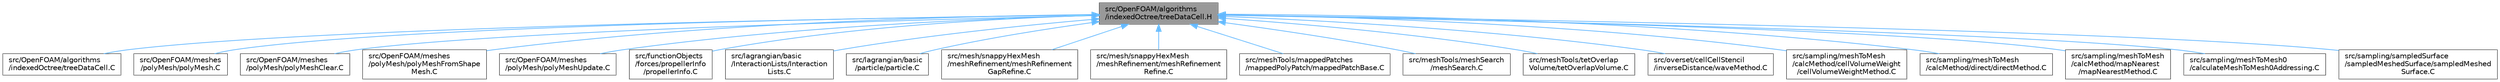 digraph "src/OpenFOAM/algorithms/indexedOctree/treeDataCell.H"
{
 // LATEX_PDF_SIZE
  bgcolor="transparent";
  edge [fontname=Helvetica,fontsize=10,labelfontname=Helvetica,labelfontsize=10];
  node [fontname=Helvetica,fontsize=10,shape=box,height=0.2,width=0.4];
  Node1 [id="Node000001",label="src/OpenFOAM/algorithms\l/indexedOctree/treeDataCell.H",height=0.2,width=0.4,color="gray40", fillcolor="grey60", style="filled", fontcolor="black",tooltip=" "];
  Node1 -> Node2 [id="edge1_Node000001_Node000002",dir="back",color="steelblue1",style="solid",tooltip=" "];
  Node2 [id="Node000002",label="src/OpenFOAM/algorithms\l/indexedOctree/treeDataCell.C",height=0.2,width=0.4,color="grey40", fillcolor="white", style="filled",URL="$treeDataCell_8C.html",tooltip=" "];
  Node1 -> Node3 [id="edge2_Node000001_Node000003",dir="back",color="steelblue1",style="solid",tooltip=" "];
  Node3 [id="Node000003",label="src/OpenFOAM/meshes\l/polyMesh/polyMesh.C",height=0.2,width=0.4,color="grey40", fillcolor="white", style="filled",URL="$polyMesh_8C.html",tooltip=" "];
  Node1 -> Node4 [id="edge3_Node000001_Node000004",dir="back",color="steelblue1",style="solid",tooltip=" "];
  Node4 [id="Node000004",label="src/OpenFOAM/meshes\l/polyMesh/polyMeshClear.C",height=0.2,width=0.4,color="grey40", fillcolor="white", style="filled",URL="$polyMeshClear_8C.html",tooltip=" "];
  Node1 -> Node5 [id="edge4_Node000001_Node000005",dir="back",color="steelblue1",style="solid",tooltip=" "];
  Node5 [id="Node000005",label="src/OpenFOAM/meshes\l/polyMesh/polyMeshFromShape\lMesh.C",height=0.2,width=0.4,color="grey40", fillcolor="white", style="filled",URL="$polyMeshFromShapeMesh_8C.html",tooltip=" "];
  Node1 -> Node6 [id="edge5_Node000001_Node000006",dir="back",color="steelblue1",style="solid",tooltip=" "];
  Node6 [id="Node000006",label="src/OpenFOAM/meshes\l/polyMesh/polyMeshUpdate.C",height=0.2,width=0.4,color="grey40", fillcolor="white", style="filled",URL="$polyMeshUpdate_8C.html",tooltip="Update the polyMesh corresponding to the given map."];
  Node1 -> Node7 [id="edge6_Node000001_Node000007",dir="back",color="steelblue1",style="solid",tooltip=" "];
  Node7 [id="Node000007",label="src/functionObjects\l/forces/propellerInfo\l/propellerInfo.C",height=0.2,width=0.4,color="grey40", fillcolor="white", style="filled",URL="$propellerInfo_8C.html",tooltip=" "];
  Node1 -> Node8 [id="edge7_Node000001_Node000008",dir="back",color="steelblue1",style="solid",tooltip=" "];
  Node8 [id="Node000008",label="src/lagrangian/basic\l/InteractionLists/Interaction\lLists.C",height=0.2,width=0.4,color="grey40", fillcolor="white", style="filled",URL="$InteractionLists_8C.html",tooltip=" "];
  Node1 -> Node9 [id="edge8_Node000001_Node000009",dir="back",color="steelblue1",style="solid",tooltip=" "];
  Node9 [id="Node000009",label="src/lagrangian/basic\l/particle/particle.C",height=0.2,width=0.4,color="grey40", fillcolor="white", style="filled",URL="$particle_8C.html",tooltip=" "];
  Node1 -> Node10 [id="edge9_Node000001_Node000010",dir="back",color="steelblue1",style="solid",tooltip=" "];
  Node10 [id="Node000010",label="src/mesh/snappyHexMesh\l/meshRefinement/meshRefinement\lGapRefine.C",height=0.2,width=0.4,color="grey40", fillcolor="white", style="filled",URL="$meshRefinementGapRefine_8C.html",tooltip=" "];
  Node1 -> Node11 [id="edge10_Node000001_Node000011",dir="back",color="steelblue1",style="solid",tooltip=" "];
  Node11 [id="Node000011",label="src/mesh/snappyHexMesh\l/meshRefinement/meshRefinement\lRefine.C",height=0.2,width=0.4,color="grey40", fillcolor="white", style="filled",URL="$meshRefinementRefine_8C.html",tooltip=" "];
  Node1 -> Node12 [id="edge11_Node000001_Node000012",dir="back",color="steelblue1",style="solid",tooltip=" "];
  Node12 [id="Node000012",label="src/meshTools/mappedPatches\l/mappedPolyPatch/mappedPatchBase.C",height=0.2,width=0.4,color="grey40", fillcolor="white", style="filled",URL="$mappedPatchBase_8C.html",tooltip=" "];
  Node1 -> Node13 [id="edge12_Node000001_Node000013",dir="back",color="steelblue1",style="solid",tooltip=" "];
  Node13 [id="Node000013",label="src/meshTools/meshSearch\l/meshSearch.C",height=0.2,width=0.4,color="grey40", fillcolor="white", style="filled",URL="$meshSearch_8C.html",tooltip=" "];
  Node1 -> Node14 [id="edge13_Node000001_Node000014",dir="back",color="steelblue1",style="solid",tooltip=" "];
  Node14 [id="Node000014",label="src/meshTools/tetOverlap\lVolume/tetOverlapVolume.C",height=0.2,width=0.4,color="grey40", fillcolor="white", style="filled",URL="$tetOverlapVolume_8C.html",tooltip=" "];
  Node1 -> Node15 [id="edge14_Node000001_Node000015",dir="back",color="steelblue1",style="solid",tooltip=" "];
  Node15 [id="Node000015",label="src/overset/cellCellStencil\l/inverseDistance/waveMethod.C",height=0.2,width=0.4,color="grey40", fillcolor="white", style="filled",URL="$waveMethod_8C.html",tooltip=" "];
  Node1 -> Node16 [id="edge15_Node000001_Node000016",dir="back",color="steelblue1",style="solid",tooltip=" "];
  Node16 [id="Node000016",label="src/sampling/meshToMesh\l/calcMethod/cellVolumeWeight\l/cellVolumeWeightMethod.C",height=0.2,width=0.4,color="grey40", fillcolor="white", style="filled",URL="$cellVolumeWeightMethod_8C.html",tooltip=" "];
  Node1 -> Node17 [id="edge16_Node000001_Node000017",dir="back",color="steelblue1",style="solid",tooltip=" "];
  Node17 [id="Node000017",label="src/sampling/meshToMesh\l/calcMethod/direct/directMethod.C",height=0.2,width=0.4,color="grey40", fillcolor="white", style="filled",URL="$directMethod_8C.html",tooltip=" "];
  Node1 -> Node18 [id="edge17_Node000001_Node000018",dir="back",color="steelblue1",style="solid",tooltip=" "];
  Node18 [id="Node000018",label="src/sampling/meshToMesh\l/calcMethod/mapNearest\l/mapNearestMethod.C",height=0.2,width=0.4,color="grey40", fillcolor="white", style="filled",URL="$mapNearestMethod_8C.html",tooltip=" "];
  Node1 -> Node19 [id="edge18_Node000001_Node000019",dir="back",color="steelblue1",style="solid",tooltip=" "];
  Node19 [id="Node000019",label="src/sampling/meshToMesh0\l/calculateMeshToMesh0Addressing.C",height=0.2,width=0.4,color="grey40", fillcolor="white", style="filled",URL="$calculateMeshToMesh0Addressing_8C.html",tooltip="private member of meshToMesh0. Calculates mesh to mesh addressing pattern (for each cell from one mes..."];
  Node1 -> Node20 [id="edge19_Node000001_Node000020",dir="back",color="steelblue1",style="solid",tooltip=" "];
  Node20 [id="Node000020",label="src/sampling/sampledSurface\l/sampledMeshedSurface/sampledMeshed\lSurface.C",height=0.2,width=0.4,color="grey40", fillcolor="white", style="filled",URL="$sampledMeshedSurface_8C.html",tooltip=" "];
}
